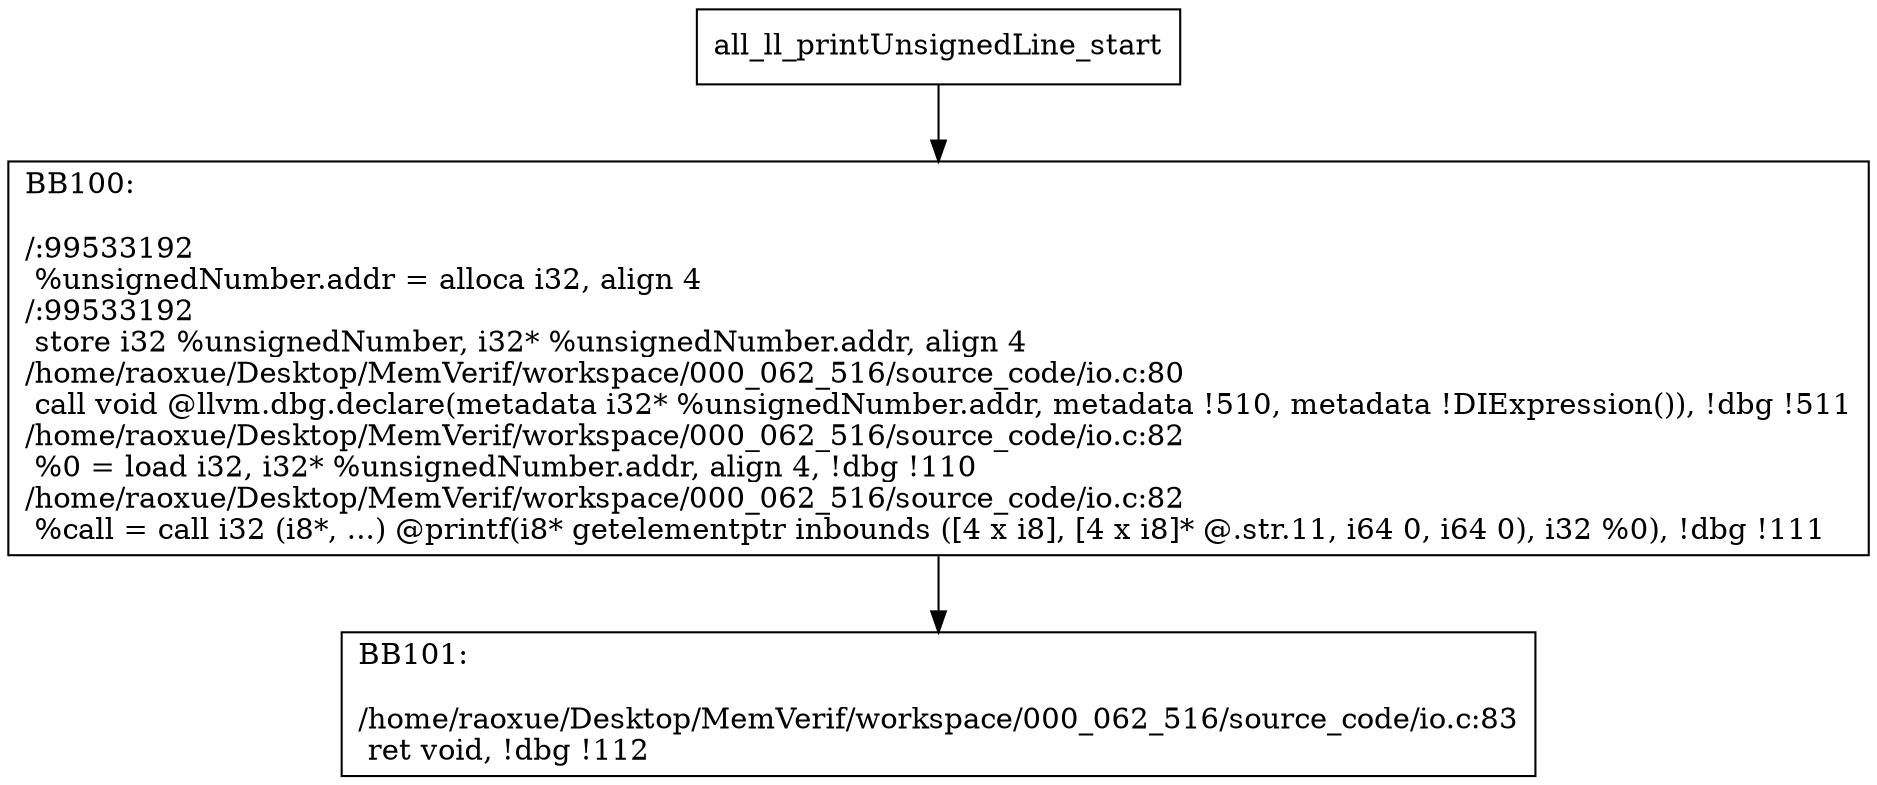 digraph "CFG for'all_ll_printUnsignedLine' function" {
	BBall_ll_printUnsignedLine_start[shape=record,label="{all_ll_printUnsignedLine_start}"];
	BBall_ll_printUnsignedLine_start-> all_ll_printUnsignedLineBB100;
	all_ll_printUnsignedLineBB100 [shape=record, label="{BB100:\l\l/:99533192\l
  %unsignedNumber.addr = alloca i32, align 4\l
/:99533192\l
  store i32 %unsignedNumber, i32* %unsignedNumber.addr, align 4\l
/home/raoxue/Desktop/MemVerif/workspace/000_062_516/source_code/io.c:80\l
  call void @llvm.dbg.declare(metadata i32* %unsignedNumber.addr, metadata !510, metadata !DIExpression()), !dbg !511\l
/home/raoxue/Desktop/MemVerif/workspace/000_062_516/source_code/io.c:82\l
  %0 = load i32, i32* %unsignedNumber.addr, align 4, !dbg !110\l
/home/raoxue/Desktop/MemVerif/workspace/000_062_516/source_code/io.c:82\l
  %call = call i32 (i8*, ...) @printf(i8* getelementptr inbounds ([4 x i8], [4 x i8]* @.str.11, i64 0, i64 0), i32 %0), !dbg !111\l
}"];
	all_ll_printUnsignedLineBB100-> all_ll_printUnsignedLineBB101;
	all_ll_printUnsignedLineBB101 [shape=record, label="{BB101:\l\l/home/raoxue/Desktop/MemVerif/workspace/000_062_516/source_code/io.c:83\l
  ret void, !dbg !112\l
}"];
}
